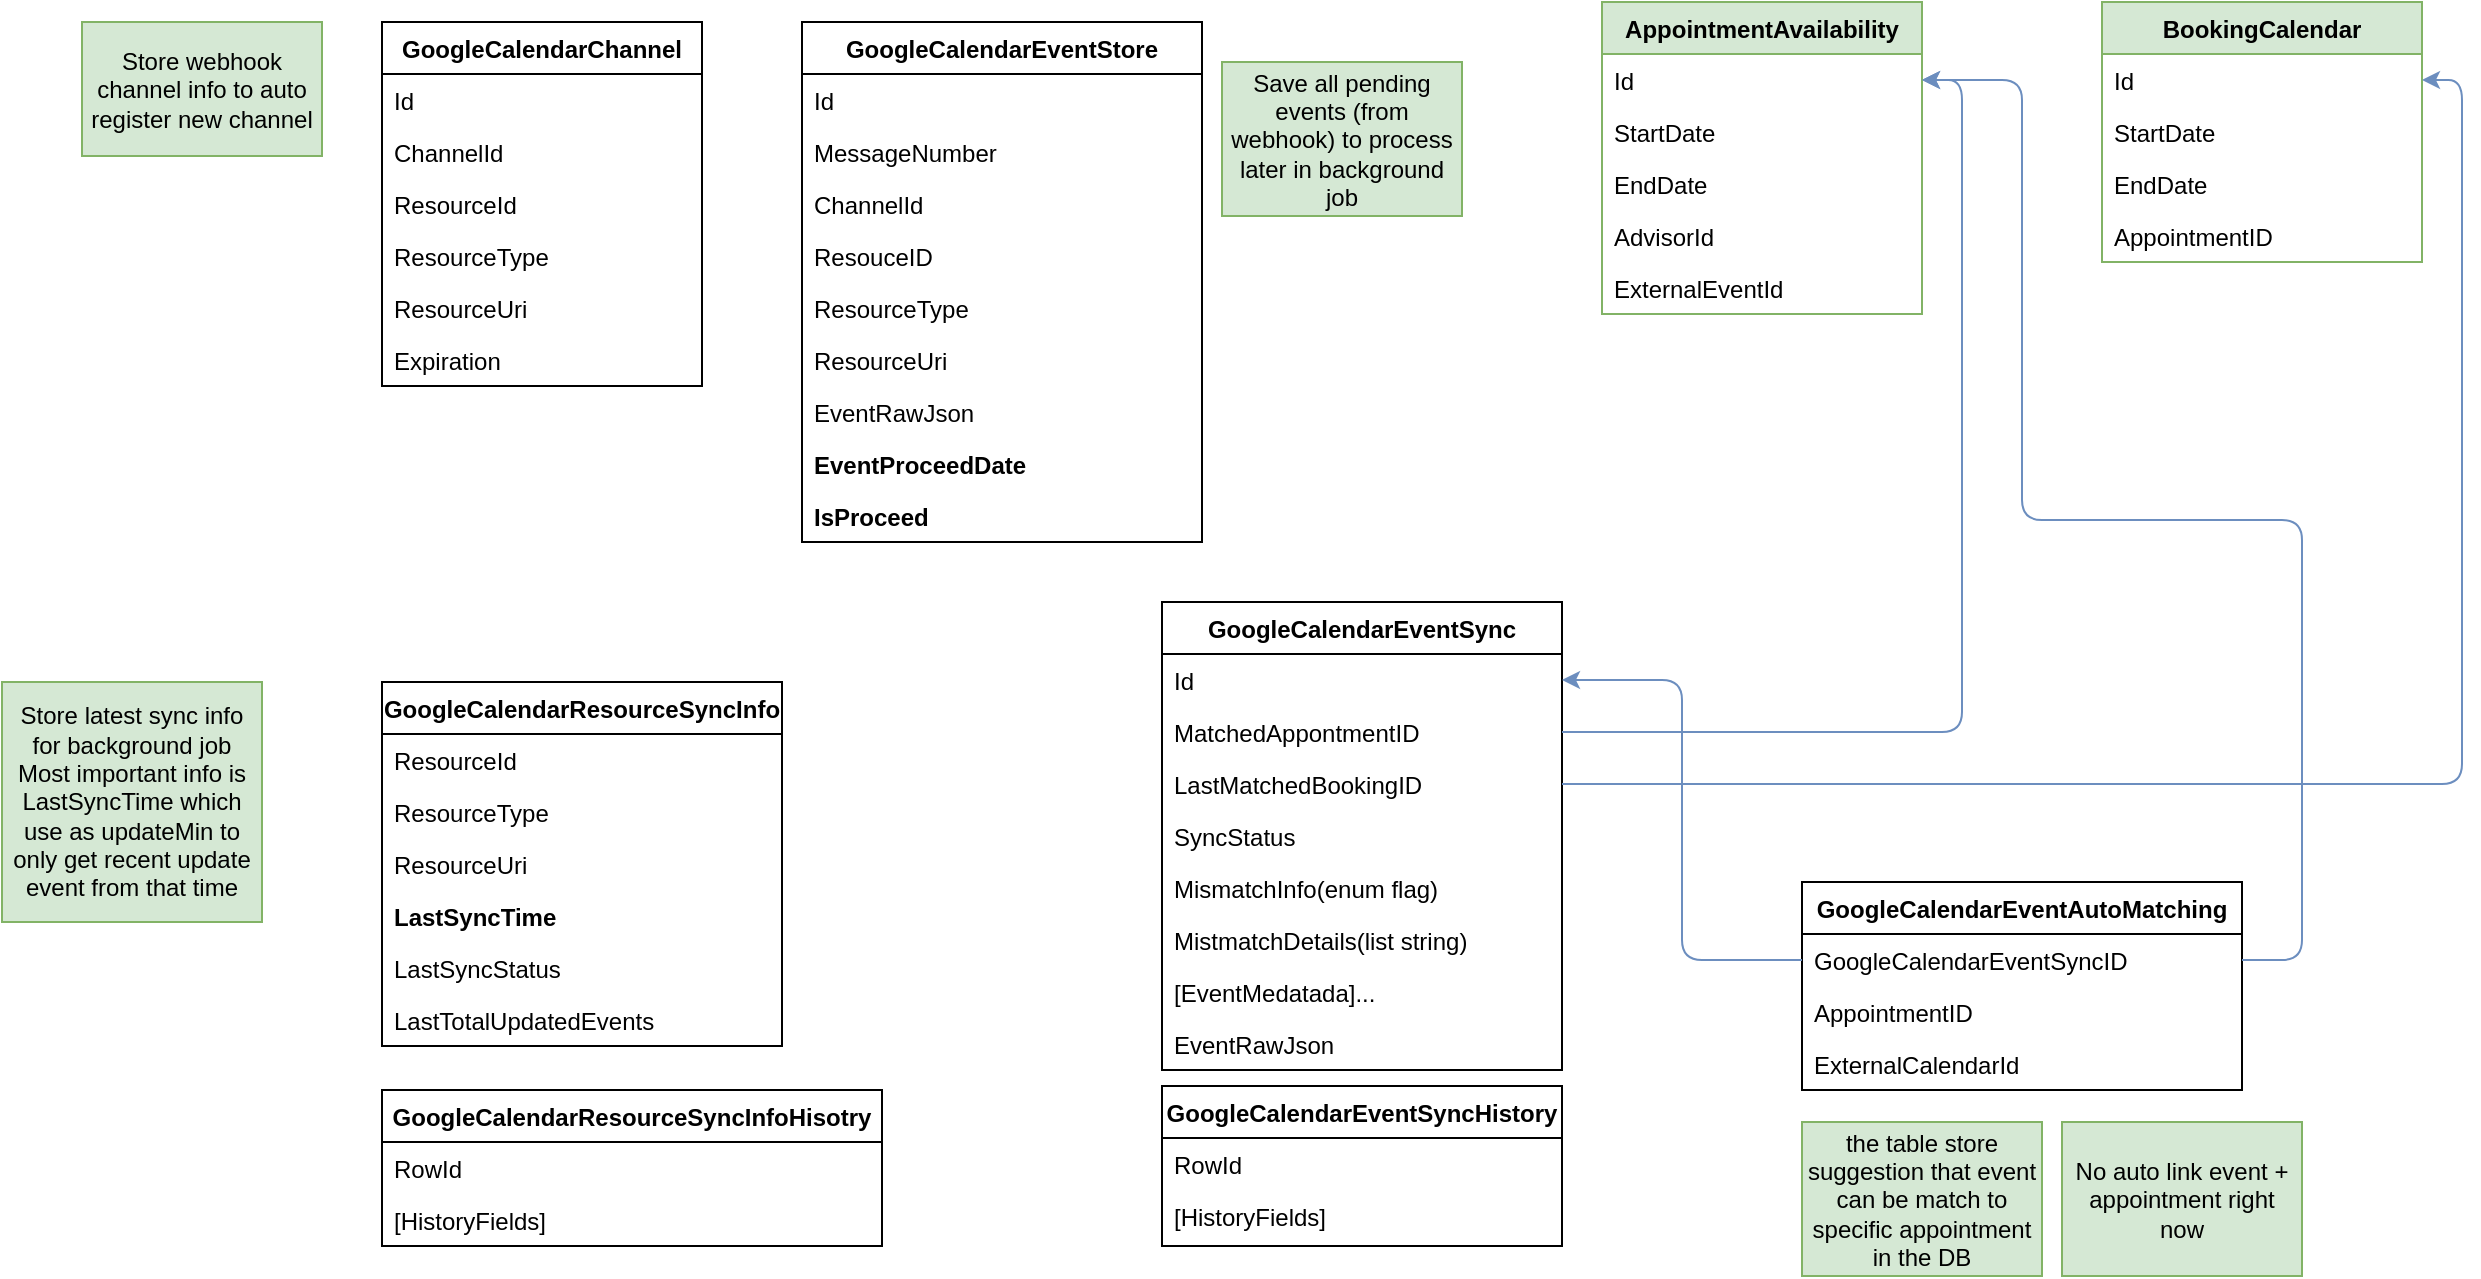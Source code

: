 <mxfile version="15.3.8" type="github"><diagram id="x62YRQA2ki1OcUhmRlnD" name="Page-1"><mxGraphModel dx="7826" dy="3935" grid="1" gridSize="10" guides="1" tooltips="1" connect="1" arrows="1" fold="1" page="1" pageScale="1" pageWidth="850" pageHeight="1100" math="0" shadow="0"><root><mxCell id="0"/><mxCell id="1" parent="0"/><mxCell id="psdVrDYCUG5M6KMe1A9V-10" value="GoogleCalendarResourceSyncInfo" style="swimlane;fontStyle=1;align=center;verticalAlign=top;childLayout=stackLayout;horizontal=1;startSize=26;horizontalStack=0;resizeParent=1;resizeLast=0;collapsible=1;marginBottom=0;shadow=0;strokeWidth=1;" vertex="1" parent="1"><mxGeometry x="-70" y="360" width="200" height="182" as="geometry"><mxRectangle x="550" y="140" width="160" height="26" as="alternateBounds"/></mxGeometry></mxCell><mxCell id="psdVrDYCUG5M6KMe1A9V-11" value="ResourceId" style="text;align=left;verticalAlign=top;spacingLeft=4;spacingRight=4;overflow=hidden;rotatable=0;points=[[0,0.5],[1,0.5]];portConstraint=eastwest;shadow=0;html=0;" vertex="1" parent="psdVrDYCUG5M6KMe1A9V-10"><mxGeometry y="26" width="200" height="26" as="geometry"/></mxCell><mxCell id="psdVrDYCUG5M6KMe1A9V-12" value="ResourceType" style="text;align=left;verticalAlign=top;spacingLeft=4;spacingRight=4;overflow=hidden;rotatable=0;points=[[0,0.5],[1,0.5]];portConstraint=eastwest;shadow=0;html=0;" vertex="1" parent="psdVrDYCUG5M6KMe1A9V-10"><mxGeometry y="52" width="200" height="26" as="geometry"/></mxCell><mxCell id="psdVrDYCUG5M6KMe1A9V-90" value="ResourceUri" style="text;align=left;verticalAlign=top;spacingLeft=4;spacingRight=4;overflow=hidden;rotatable=0;points=[[0,0.5],[1,0.5]];portConstraint=eastwest;shadow=0;html=0;" vertex="1" parent="psdVrDYCUG5M6KMe1A9V-10"><mxGeometry y="78" width="200" height="26" as="geometry"/></mxCell><mxCell id="psdVrDYCUG5M6KMe1A9V-91" value="LastSyncTime" style="text;align=left;verticalAlign=top;spacingLeft=4;spacingRight=4;overflow=hidden;rotatable=0;points=[[0,0.5],[1,0.5]];portConstraint=eastwest;shadow=0;html=0;fontStyle=1" vertex="1" parent="psdVrDYCUG5M6KMe1A9V-10"><mxGeometry y="104" width="200" height="26" as="geometry"/></mxCell><mxCell id="psdVrDYCUG5M6KMe1A9V-92" value="LastSyncStatus" style="text;align=left;verticalAlign=top;spacingLeft=4;spacingRight=4;overflow=hidden;rotatable=0;points=[[0,0.5],[1,0.5]];portConstraint=eastwest;shadow=0;html=0;" vertex="1" parent="psdVrDYCUG5M6KMe1A9V-10"><mxGeometry y="130" width="200" height="26" as="geometry"/></mxCell><mxCell id="psdVrDYCUG5M6KMe1A9V-93" value="LastTotalUpdatedEvents" style="text;align=left;verticalAlign=top;spacingLeft=4;spacingRight=4;overflow=hidden;rotatable=0;points=[[0,0.5],[1,0.5]];portConstraint=eastwest;shadow=0;html=0;" vertex="1" parent="psdVrDYCUG5M6KMe1A9V-10"><mxGeometry y="156" width="200" height="26" as="geometry"/></mxCell><mxCell id="psdVrDYCUG5M6KMe1A9V-13" value="GoogleCalendarChannel" style="swimlane;fontStyle=1;align=center;verticalAlign=top;childLayout=stackLayout;horizontal=1;startSize=26;horizontalStack=0;resizeParent=1;resizeLast=0;collapsible=1;marginBottom=0;shadow=0;strokeWidth=1;" vertex="1" parent="1"><mxGeometry x="-70" y="30" width="160" height="182" as="geometry"><mxRectangle x="550" y="140" width="160" height="26" as="alternateBounds"/></mxGeometry></mxCell><mxCell id="psdVrDYCUG5M6KMe1A9V-14" value="Id" style="text;align=left;verticalAlign=top;spacingLeft=4;spacingRight=4;overflow=hidden;rotatable=0;points=[[0,0.5],[1,0.5]];portConstraint=eastwest;" vertex="1" parent="psdVrDYCUG5M6KMe1A9V-13"><mxGeometry y="26" width="160" height="26" as="geometry"/></mxCell><mxCell id="psdVrDYCUG5M6KMe1A9V-15" value="ChannelId" style="text;align=left;verticalAlign=top;spacingLeft=4;spacingRight=4;overflow=hidden;rotatable=0;points=[[0,0.5],[1,0.5]];portConstraint=eastwest;shadow=0;html=0;" vertex="1" parent="psdVrDYCUG5M6KMe1A9V-13"><mxGeometry y="52" width="160" height="26" as="geometry"/></mxCell><mxCell id="psdVrDYCUG5M6KMe1A9V-16" value="ResourceId" style="text;align=left;verticalAlign=top;spacingLeft=4;spacingRight=4;overflow=hidden;rotatable=0;points=[[0,0.5],[1,0.5]];portConstraint=eastwest;shadow=0;html=0;" vertex="1" parent="psdVrDYCUG5M6KMe1A9V-13"><mxGeometry y="78" width="160" height="26" as="geometry"/></mxCell><mxCell id="psdVrDYCUG5M6KMe1A9V-88" value="ResourceType" style="text;align=left;verticalAlign=top;spacingLeft=4;spacingRight=4;overflow=hidden;rotatable=0;points=[[0,0.5],[1,0.5]];portConstraint=eastwest;shadow=0;html=0;" vertex="1" parent="psdVrDYCUG5M6KMe1A9V-13"><mxGeometry y="104" width="160" height="26" as="geometry"/></mxCell><mxCell id="psdVrDYCUG5M6KMe1A9V-89" value="ResourceUri" style="text;align=left;verticalAlign=top;spacingLeft=4;spacingRight=4;overflow=hidden;rotatable=0;points=[[0,0.5],[1,0.5]];portConstraint=eastwest;shadow=0;html=0;" vertex="1" parent="psdVrDYCUG5M6KMe1A9V-13"><mxGeometry y="130" width="160" height="26" as="geometry"/></mxCell><mxCell id="psdVrDYCUG5M6KMe1A9V-17" value="Expiration" style="text;align=left;verticalAlign=top;spacingLeft=4;spacingRight=4;overflow=hidden;rotatable=0;points=[[0,0.5],[1,0.5]];portConstraint=eastwest;shadow=0;html=0;" vertex="1" parent="psdVrDYCUG5M6KMe1A9V-13"><mxGeometry y="156" width="160" height="26" as="geometry"/></mxCell><mxCell id="psdVrDYCUG5M6KMe1A9V-51" value="GoogleCalendarResourceSyncInfoHisotry" style="swimlane;fontStyle=1;align=center;verticalAlign=top;childLayout=stackLayout;horizontal=1;startSize=26;horizontalStack=0;resizeParent=1;resizeLast=0;collapsible=1;marginBottom=0;shadow=0;strokeWidth=1;" vertex="1" parent="1"><mxGeometry x="-70" y="564" width="250" height="78" as="geometry"><mxRectangle x="550" y="140" width="160" height="26" as="alternateBounds"/></mxGeometry></mxCell><mxCell id="psdVrDYCUG5M6KMe1A9V-53" value="RowId" style="text;align=left;verticalAlign=top;spacingLeft=4;spacingRight=4;overflow=hidden;rotatable=0;points=[[0,0.5],[1,0.5]];portConstraint=eastwest;shadow=0;html=0;" vertex="1" parent="psdVrDYCUG5M6KMe1A9V-51"><mxGeometry y="26" width="250" height="26" as="geometry"/></mxCell><mxCell id="psdVrDYCUG5M6KMe1A9V-94" value="[HistoryFields]" style="text;align=left;verticalAlign=top;spacingLeft=4;spacingRight=4;overflow=hidden;rotatable=0;points=[[0,0.5],[1,0.5]];portConstraint=eastwest;shadow=0;html=0;" vertex="1" parent="psdVrDYCUG5M6KMe1A9V-51"><mxGeometry y="52" width="250" height="26" as="geometry"/></mxCell><mxCell id="psdVrDYCUG5M6KMe1A9V-54" value="GoogleCalendarEventStore" style="swimlane;fontStyle=1;align=center;verticalAlign=top;childLayout=stackLayout;horizontal=1;startSize=26;horizontalStack=0;resizeParent=1;resizeLast=0;collapsible=1;marginBottom=0;shadow=0;strokeWidth=1;" vertex="1" parent="1"><mxGeometry x="140" y="30" width="200" height="260" as="geometry"><mxRectangle x="550" y="140" width="160" height="26" as="alternateBounds"/></mxGeometry></mxCell><mxCell id="psdVrDYCUG5M6KMe1A9V-55" value="Id" style="text;align=left;verticalAlign=top;spacingLeft=4;spacingRight=4;overflow=hidden;rotatable=0;points=[[0,0.5],[1,0.5]];portConstraint=eastwest;shadow=0;html=0;" vertex="1" parent="psdVrDYCUG5M6KMe1A9V-54"><mxGeometry y="26" width="200" height="26" as="geometry"/></mxCell><mxCell id="psdVrDYCUG5M6KMe1A9V-56" value="MessageNumber" style="text;align=left;verticalAlign=top;spacingLeft=4;spacingRight=4;overflow=hidden;rotatable=0;points=[[0,0.5],[1,0.5]];portConstraint=eastwest;shadow=0;html=0;" vertex="1" parent="psdVrDYCUG5M6KMe1A9V-54"><mxGeometry y="52" width="200" height="26" as="geometry"/></mxCell><mxCell id="psdVrDYCUG5M6KMe1A9V-86" value="ChannelId" style="text;align=left;verticalAlign=top;spacingLeft=4;spacingRight=4;overflow=hidden;rotatable=0;points=[[0,0.5],[1,0.5]];portConstraint=eastwest;shadow=0;html=0;" vertex="1" parent="psdVrDYCUG5M6KMe1A9V-54"><mxGeometry y="78" width="200" height="26" as="geometry"/></mxCell><mxCell id="psdVrDYCUG5M6KMe1A9V-87" value="ResouceID" style="text;align=left;verticalAlign=top;spacingLeft=4;spacingRight=4;overflow=hidden;rotatable=0;points=[[0,0.5],[1,0.5]];portConstraint=eastwest;shadow=0;html=0;" vertex="1" parent="psdVrDYCUG5M6KMe1A9V-54"><mxGeometry y="104" width="200" height="26" as="geometry"/></mxCell><mxCell id="psdVrDYCUG5M6KMe1A9V-95" value="ResourceType" style="text;align=left;verticalAlign=top;spacingLeft=4;spacingRight=4;overflow=hidden;rotatable=0;points=[[0,0.5],[1,0.5]];portConstraint=eastwest;shadow=0;html=0;" vertex="1" parent="psdVrDYCUG5M6KMe1A9V-54"><mxGeometry y="130" width="200" height="26" as="geometry"/></mxCell><mxCell id="psdVrDYCUG5M6KMe1A9V-85" value="ResourceUri" style="text;align=left;verticalAlign=top;spacingLeft=4;spacingRight=4;overflow=hidden;rotatable=0;points=[[0,0.5],[1,0.5]];portConstraint=eastwest;shadow=0;html=0;" vertex="1" parent="psdVrDYCUG5M6KMe1A9V-54"><mxGeometry y="156" width="200" height="26" as="geometry"/></mxCell><mxCell id="psdVrDYCUG5M6KMe1A9V-96" value="EventRawJson" style="text;align=left;verticalAlign=top;spacingLeft=4;spacingRight=4;overflow=hidden;rotatable=0;points=[[0,0.5],[1,0.5]];portConstraint=eastwest;shadow=0;html=0;" vertex="1" parent="psdVrDYCUG5M6KMe1A9V-54"><mxGeometry y="182" width="200" height="26" as="geometry"/></mxCell><mxCell id="psdVrDYCUG5M6KMe1A9V-97" value="EventProceedDate" style="text;align=left;verticalAlign=top;spacingLeft=4;spacingRight=4;overflow=hidden;rotatable=0;points=[[0,0.5],[1,0.5]];portConstraint=eastwest;shadow=0;html=0;fontStyle=1" vertex="1" parent="psdVrDYCUG5M6KMe1A9V-54"><mxGeometry y="208" width="200" height="26" as="geometry"/></mxCell><mxCell id="psdVrDYCUG5M6KMe1A9V-98" value="IsProceed" style="text;align=left;verticalAlign=top;spacingLeft=4;spacingRight=4;overflow=hidden;rotatable=0;points=[[0,0.5],[1,0.5]];portConstraint=eastwest;shadow=0;html=0;fontStyle=1" vertex="1" parent="psdVrDYCUG5M6KMe1A9V-54"><mxGeometry y="234" width="200" height="26" as="geometry"/></mxCell><mxCell id="psdVrDYCUG5M6KMe1A9V-57" value="GoogleCalendarEventSync" style="swimlane;fontStyle=1;align=center;verticalAlign=top;childLayout=stackLayout;horizontal=1;startSize=26;horizontalStack=0;resizeParent=1;resizeLast=0;collapsible=1;marginBottom=0;shadow=0;strokeWidth=1;" vertex="1" parent="1"><mxGeometry x="320" y="320" width="200" height="234" as="geometry"><mxRectangle x="550" y="140" width="160" height="26" as="alternateBounds"/></mxGeometry></mxCell><mxCell id="psdVrDYCUG5M6KMe1A9V-58" value="Id" style="text;align=left;verticalAlign=top;spacingLeft=4;spacingRight=4;overflow=hidden;rotatable=0;points=[[0,0.5],[1,0.5]];portConstraint=eastwest;shadow=0;html=0;" vertex="1" parent="psdVrDYCUG5M6KMe1A9V-57"><mxGeometry y="26" width="200" height="26" as="geometry"/></mxCell><mxCell id="psdVrDYCUG5M6KMe1A9V-59" value="MatchedAppontmentID" style="text;align=left;verticalAlign=top;spacingLeft=4;spacingRight=4;overflow=hidden;rotatable=0;points=[[0,0.5],[1,0.5]];portConstraint=eastwest;shadow=0;html=0;" vertex="1" parent="psdVrDYCUG5M6KMe1A9V-57"><mxGeometry y="52" width="200" height="26" as="geometry"/></mxCell><mxCell id="psdVrDYCUG5M6KMe1A9V-80" value="LastMatchedBookingID" style="text;align=left;verticalAlign=top;spacingLeft=4;spacingRight=4;overflow=hidden;rotatable=0;points=[[0,0.5],[1,0.5]];portConstraint=eastwest;shadow=0;html=0;" vertex="1" parent="psdVrDYCUG5M6KMe1A9V-57"><mxGeometry y="78" width="200" height="26" as="geometry"/></mxCell><mxCell id="psdVrDYCUG5M6KMe1A9V-81" value="SyncStatus" style="text;align=left;verticalAlign=top;spacingLeft=4;spacingRight=4;overflow=hidden;rotatable=0;points=[[0,0.5],[1,0.5]];portConstraint=eastwest;shadow=0;html=0;" vertex="1" parent="psdVrDYCUG5M6KMe1A9V-57"><mxGeometry y="104" width="200" height="26" as="geometry"/></mxCell><mxCell id="psdVrDYCUG5M6KMe1A9V-99" value="MismatchInfo(enum flag)" style="text;align=left;verticalAlign=top;spacingLeft=4;spacingRight=4;overflow=hidden;rotatable=0;points=[[0,0.5],[1,0.5]];portConstraint=eastwest;shadow=0;html=0;" vertex="1" parent="psdVrDYCUG5M6KMe1A9V-57"><mxGeometry y="130" width="200" height="26" as="geometry"/></mxCell><mxCell id="psdVrDYCUG5M6KMe1A9V-100" value="MistmatchDetails(list string)" style="text;align=left;verticalAlign=top;spacingLeft=4;spacingRight=4;overflow=hidden;rotatable=0;points=[[0,0.5],[1,0.5]];portConstraint=eastwest;shadow=0;html=0;" vertex="1" parent="psdVrDYCUG5M6KMe1A9V-57"><mxGeometry y="156" width="200" height="26" as="geometry"/></mxCell><mxCell id="psdVrDYCUG5M6KMe1A9V-110" value="[EventMedatada]..." style="text;align=left;verticalAlign=top;spacingLeft=4;spacingRight=4;overflow=hidden;rotatable=0;points=[[0,0.5],[1,0.5]];portConstraint=eastwest;shadow=0;html=0;" vertex="1" parent="psdVrDYCUG5M6KMe1A9V-57"><mxGeometry y="182" width="200" height="26" as="geometry"/></mxCell><mxCell id="psdVrDYCUG5M6KMe1A9V-101" value="EventRawJson" style="text;align=left;verticalAlign=top;spacingLeft=4;spacingRight=4;overflow=hidden;rotatable=0;points=[[0,0.5],[1,0.5]];portConstraint=eastwest;shadow=0;html=0;" vertex="1" parent="psdVrDYCUG5M6KMe1A9V-57"><mxGeometry y="208" width="200" height="26" as="geometry"/></mxCell><mxCell id="psdVrDYCUG5M6KMe1A9V-60" value="GoogleCalendarEventSyncHistory" style="swimlane;fontStyle=1;align=center;verticalAlign=top;childLayout=stackLayout;horizontal=1;startSize=26;horizontalStack=0;resizeParent=1;resizeLast=0;collapsible=1;marginBottom=0;shadow=0;strokeWidth=1;" vertex="1" parent="1"><mxGeometry x="320" y="562" width="200" height="80" as="geometry"><mxRectangle x="550" y="140" width="160" height="26" as="alternateBounds"/></mxGeometry></mxCell><mxCell id="psdVrDYCUG5M6KMe1A9V-61" value="RowId" style="text;align=left;verticalAlign=top;spacingLeft=4;spacingRight=4;overflow=hidden;rotatable=0;points=[[0,0.5],[1,0.5]];portConstraint=eastwest;shadow=0;html=0;" vertex="1" parent="psdVrDYCUG5M6KMe1A9V-60"><mxGeometry y="26" width="200" height="26" as="geometry"/></mxCell><mxCell id="psdVrDYCUG5M6KMe1A9V-62" value="[HistoryFields]" style="text;align=left;verticalAlign=top;spacingLeft=4;spacingRight=4;overflow=hidden;rotatable=0;points=[[0,0.5],[1,0.5]];portConstraint=eastwest;shadow=0;html=0;" vertex="1" parent="psdVrDYCUG5M6KMe1A9V-60"><mxGeometry y="52" width="200" height="26" as="geometry"/></mxCell><mxCell id="psdVrDYCUG5M6KMe1A9V-63" value="GoogleCalendarEventAutoMatching" style="swimlane;fontStyle=1;align=center;verticalAlign=top;childLayout=stackLayout;horizontal=1;startSize=26;horizontalStack=0;resizeParent=1;resizeLast=0;collapsible=1;marginBottom=0;shadow=0;strokeWidth=1;" vertex="1" parent="1"><mxGeometry x="640" y="460" width="220" height="104" as="geometry"><mxRectangle x="550" y="140" width="160" height="26" as="alternateBounds"/></mxGeometry></mxCell><mxCell id="psdVrDYCUG5M6KMe1A9V-64" value="GoogleCalendarEventSyncID" style="text;align=left;verticalAlign=top;spacingLeft=4;spacingRight=4;overflow=hidden;rotatable=0;points=[[0,0.5],[1,0.5]];portConstraint=eastwest;shadow=0;html=0;" vertex="1" parent="psdVrDYCUG5M6KMe1A9V-63"><mxGeometry y="26" width="220" height="26" as="geometry"/></mxCell><mxCell id="psdVrDYCUG5M6KMe1A9V-65" value="AppointmentID" style="text;align=left;verticalAlign=top;spacingLeft=4;spacingRight=4;overflow=hidden;rotatable=0;points=[[0,0.5],[1,0.5]];portConstraint=eastwest;shadow=0;html=0;" vertex="1" parent="psdVrDYCUG5M6KMe1A9V-63"><mxGeometry y="52" width="220" height="26" as="geometry"/></mxCell><mxCell id="psdVrDYCUG5M6KMe1A9V-76" value="ExternalCalendarId" style="text;align=left;verticalAlign=top;spacingLeft=4;spacingRight=4;overflow=hidden;rotatable=0;points=[[0,0.5],[1,0.5]];portConstraint=eastwest;shadow=0;html=0;" vertex="1" parent="psdVrDYCUG5M6KMe1A9V-63"><mxGeometry y="78" width="220" height="26" as="geometry"/></mxCell><mxCell id="psdVrDYCUG5M6KMe1A9V-66" value="AppointmentAvailability" style="swimlane;fontStyle=1;align=center;verticalAlign=top;childLayout=stackLayout;horizontal=1;startSize=26;horizontalStack=0;resizeParent=1;resizeLast=0;collapsible=1;marginBottom=0;shadow=0;strokeWidth=1;fillColor=#d5e8d4;strokeColor=#82b366;" vertex="1" parent="1"><mxGeometry x="540" y="20" width="160" height="156" as="geometry"><mxRectangle x="550" y="140" width="160" height="26" as="alternateBounds"/></mxGeometry></mxCell><mxCell id="psdVrDYCUG5M6KMe1A9V-67" value="Id" style="text;align=left;verticalAlign=top;spacingLeft=4;spacingRight=4;overflow=hidden;rotatable=0;points=[[0,0.5],[1,0.5]];portConstraint=eastwest;" vertex="1" parent="psdVrDYCUG5M6KMe1A9V-66"><mxGeometry y="26" width="160" height="26" as="geometry"/></mxCell><mxCell id="psdVrDYCUG5M6KMe1A9V-68" value="StartDate" style="text;align=left;verticalAlign=top;spacingLeft=4;spacingRight=4;overflow=hidden;rotatable=0;points=[[0,0.5],[1,0.5]];portConstraint=eastwest;shadow=0;html=0;" vertex="1" parent="psdVrDYCUG5M6KMe1A9V-66"><mxGeometry y="52" width="160" height="26" as="geometry"/></mxCell><mxCell id="psdVrDYCUG5M6KMe1A9V-69" value="EndDate" style="text;align=left;verticalAlign=top;spacingLeft=4;spacingRight=4;overflow=hidden;rotatable=0;points=[[0,0.5],[1,0.5]];portConstraint=eastwest;shadow=0;html=0;" vertex="1" parent="psdVrDYCUG5M6KMe1A9V-66"><mxGeometry y="78" width="160" height="26" as="geometry"/></mxCell><mxCell id="psdVrDYCUG5M6KMe1A9V-70" value="AdvisorId" style="text;align=left;verticalAlign=top;spacingLeft=4;spacingRight=4;overflow=hidden;rotatable=0;points=[[0,0.5],[1,0.5]];portConstraint=eastwest;shadow=0;html=0;" vertex="1" parent="psdVrDYCUG5M6KMe1A9V-66"><mxGeometry y="104" width="160" height="26" as="geometry"/></mxCell><mxCell id="psdVrDYCUG5M6KMe1A9V-84" value="ExternalEventId" style="text;align=left;verticalAlign=top;spacingLeft=4;spacingRight=4;overflow=hidden;rotatable=0;points=[[0,0.5],[1,0.5]];portConstraint=eastwest;shadow=0;html=0;" vertex="1" parent="psdVrDYCUG5M6KMe1A9V-66"><mxGeometry y="130" width="160" height="26" as="geometry"/></mxCell><mxCell id="psdVrDYCUG5M6KMe1A9V-71" value="BookingCalendar" style="swimlane;fontStyle=1;align=center;verticalAlign=top;childLayout=stackLayout;horizontal=1;startSize=26;horizontalStack=0;resizeParent=1;resizeLast=0;collapsible=1;marginBottom=0;shadow=0;strokeWidth=1;fillColor=#d5e8d4;strokeColor=#82b366;" vertex="1" parent="1"><mxGeometry x="790" y="20" width="160" height="130" as="geometry"><mxRectangle x="550" y="140" width="160" height="26" as="alternateBounds"/></mxGeometry></mxCell><mxCell id="psdVrDYCUG5M6KMe1A9V-72" value="Id" style="text;align=left;verticalAlign=top;spacingLeft=4;spacingRight=4;overflow=hidden;rotatable=0;points=[[0,0.5],[1,0.5]];portConstraint=eastwest;" vertex="1" parent="psdVrDYCUG5M6KMe1A9V-71"><mxGeometry y="26" width="160" height="26" as="geometry"/></mxCell><mxCell id="psdVrDYCUG5M6KMe1A9V-73" value="StartDate" style="text;align=left;verticalAlign=top;spacingLeft=4;spacingRight=4;overflow=hidden;rotatable=0;points=[[0,0.5],[1,0.5]];portConstraint=eastwest;shadow=0;html=0;" vertex="1" parent="psdVrDYCUG5M6KMe1A9V-71"><mxGeometry y="52" width="160" height="26" as="geometry"/></mxCell><mxCell id="psdVrDYCUG5M6KMe1A9V-74" value="EndDate" style="text;align=left;verticalAlign=top;spacingLeft=4;spacingRight=4;overflow=hidden;rotatable=0;points=[[0,0.5],[1,0.5]];portConstraint=eastwest;shadow=0;html=0;" vertex="1" parent="psdVrDYCUG5M6KMe1A9V-71"><mxGeometry y="78" width="160" height="26" as="geometry"/></mxCell><mxCell id="psdVrDYCUG5M6KMe1A9V-75" value="AppointmentID" style="text;align=left;verticalAlign=top;spacingLeft=4;spacingRight=4;overflow=hidden;rotatable=0;points=[[0,0.5],[1,0.5]];portConstraint=eastwest;shadow=0;html=0;" vertex="1" parent="psdVrDYCUG5M6KMe1A9V-71"><mxGeometry y="104" width="160" height="26" as="geometry"/></mxCell><mxCell id="psdVrDYCUG5M6KMe1A9V-82" style="edgeStyle=orthogonalEdgeStyle;orthogonalLoop=1;jettySize=auto;html=1;entryX=1;entryY=0.5;entryDx=0;entryDy=0;fillColor=#dae8fc;strokeColor=#6c8ebf;exitX=1;exitY=0.5;exitDx=0;exitDy=0;" edge="1" parent="1" source="psdVrDYCUG5M6KMe1A9V-59" target="psdVrDYCUG5M6KMe1A9V-67"><mxGeometry relative="1" as="geometry"><Array as="points"><mxPoint x="720" y="385"/><mxPoint x="720" y="59"/></Array></mxGeometry></mxCell><mxCell id="psdVrDYCUG5M6KMe1A9V-83" style="edgeStyle=orthogonalEdgeStyle;orthogonalLoop=1;jettySize=auto;html=1;entryX=1;entryY=0.5;entryDx=0;entryDy=0;fillColor=#dae8fc;strokeColor=#6c8ebf;exitX=1;exitY=0.5;exitDx=0;exitDy=0;" edge="1" parent="1" source="psdVrDYCUG5M6KMe1A9V-80" target="psdVrDYCUG5M6KMe1A9V-72"><mxGeometry relative="1" as="geometry"><Array as="points"><mxPoint x="970" y="411"/><mxPoint x="970" y="59"/></Array></mxGeometry></mxCell><mxCell id="psdVrDYCUG5M6KMe1A9V-102" style="edgeStyle=orthogonalEdgeStyle;orthogonalLoop=1;jettySize=auto;html=1;entryX=1;entryY=0.5;entryDx=0;entryDy=0;fillColor=#dae8fc;strokeColor=#6c8ebf;" edge="1" parent="1" source="psdVrDYCUG5M6KMe1A9V-64" target="psdVrDYCUG5M6KMe1A9V-58"><mxGeometry relative="1" as="geometry"/></mxCell><mxCell id="psdVrDYCUG5M6KMe1A9V-103" style="edgeStyle=orthogonalEdgeStyle;orthogonalLoop=1;jettySize=auto;html=1;entryX=1;entryY=0.5;entryDx=0;entryDy=0;fillColor=#dae8fc;strokeColor=#6c8ebf;" edge="1" parent="1" source="psdVrDYCUG5M6KMe1A9V-64" target="psdVrDYCUG5M6KMe1A9V-67"><mxGeometry relative="1" as="geometry"><Array as="points"><mxPoint x="890" y="499"/><mxPoint x="890" y="279"/><mxPoint x="750" y="279"/><mxPoint x="750" y="59"/></Array></mxGeometry></mxCell><mxCell id="psdVrDYCUG5M6KMe1A9V-104" value="Store webhook channel info to auto register new channel" style="text;html=1;strokeColor=#82b366;fillColor=#d5e8d4;align=center;verticalAlign=middle;whiteSpace=wrap;rounded=0;" vertex="1" parent="1"><mxGeometry x="-220" y="30" width="120" height="67" as="geometry"/></mxCell><mxCell id="psdVrDYCUG5M6KMe1A9V-106" value="Save all pending events (from webhook) to process later in background job" style="text;html=1;strokeColor=#82b366;fillColor=#d5e8d4;align=center;verticalAlign=middle;whiteSpace=wrap;rounded=0;" vertex="1" parent="1"><mxGeometry x="350" y="50" width="120" height="77" as="geometry"/></mxCell><mxCell id="psdVrDYCUG5M6KMe1A9V-107" value="the table store suggestion that event can be match to specific appointment in the DB" style="text;html=1;strokeColor=#82b366;fillColor=#d5e8d4;align=center;verticalAlign=middle;whiteSpace=wrap;rounded=0;" vertex="1" parent="1"><mxGeometry x="640" y="580" width="120" height="77" as="geometry"/></mxCell><mxCell id="psdVrDYCUG5M6KMe1A9V-108" value="No auto link event + appointment right now" style="text;html=1;strokeColor=#82b366;fillColor=#d5e8d4;align=center;verticalAlign=middle;whiteSpace=wrap;rounded=0;" vertex="1" parent="1"><mxGeometry x="770" y="580" width="120" height="77" as="geometry"/></mxCell><mxCell id="psdVrDYCUG5M6KMe1A9V-109" value="Store latest sync info for background job&lt;br&gt;Most important info is LastSyncTime which use as updateMin to only get recent update event from that time" style="text;html=1;strokeColor=#82b366;fillColor=#d5e8d4;align=center;verticalAlign=middle;whiteSpace=wrap;rounded=0;" vertex="1" parent="1"><mxGeometry x="-260" y="360" width="130" height="120" as="geometry"/></mxCell></root></mxGraphModel></diagram></mxfile>